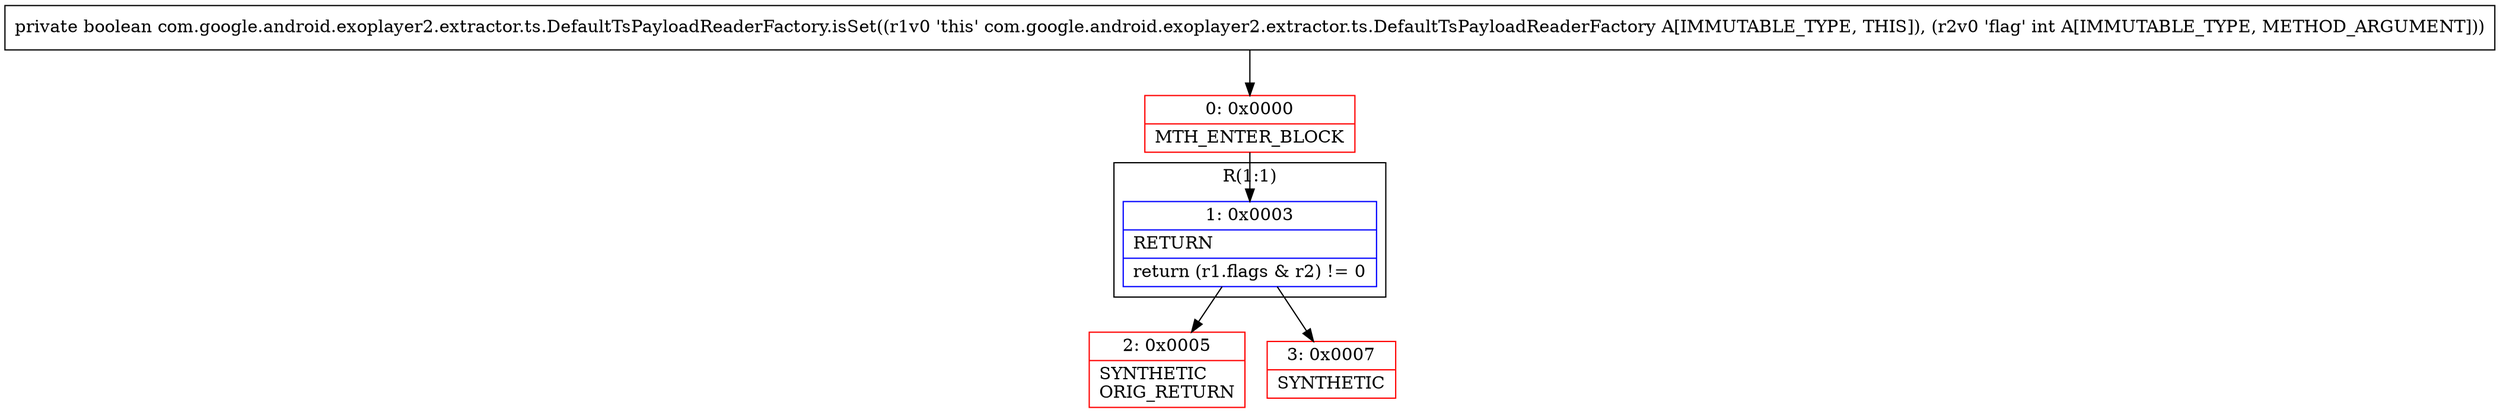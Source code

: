 digraph "CFG forcom.google.android.exoplayer2.extractor.ts.DefaultTsPayloadReaderFactory.isSet(I)Z" {
subgraph cluster_Region_1078216426 {
label = "R(1:1)";
node [shape=record,color=blue];
Node_1 [shape=record,label="{1\:\ 0x0003|RETURN\l|return (r1.flags & r2) != 0\l}"];
}
Node_0 [shape=record,color=red,label="{0\:\ 0x0000|MTH_ENTER_BLOCK\l}"];
Node_2 [shape=record,color=red,label="{2\:\ 0x0005|SYNTHETIC\lORIG_RETURN\l}"];
Node_3 [shape=record,color=red,label="{3\:\ 0x0007|SYNTHETIC\l}"];
MethodNode[shape=record,label="{private boolean com.google.android.exoplayer2.extractor.ts.DefaultTsPayloadReaderFactory.isSet((r1v0 'this' com.google.android.exoplayer2.extractor.ts.DefaultTsPayloadReaderFactory A[IMMUTABLE_TYPE, THIS]), (r2v0 'flag' int A[IMMUTABLE_TYPE, METHOD_ARGUMENT])) }"];
MethodNode -> Node_0;
Node_1 -> Node_2;
Node_1 -> Node_3;
Node_0 -> Node_1;
}

